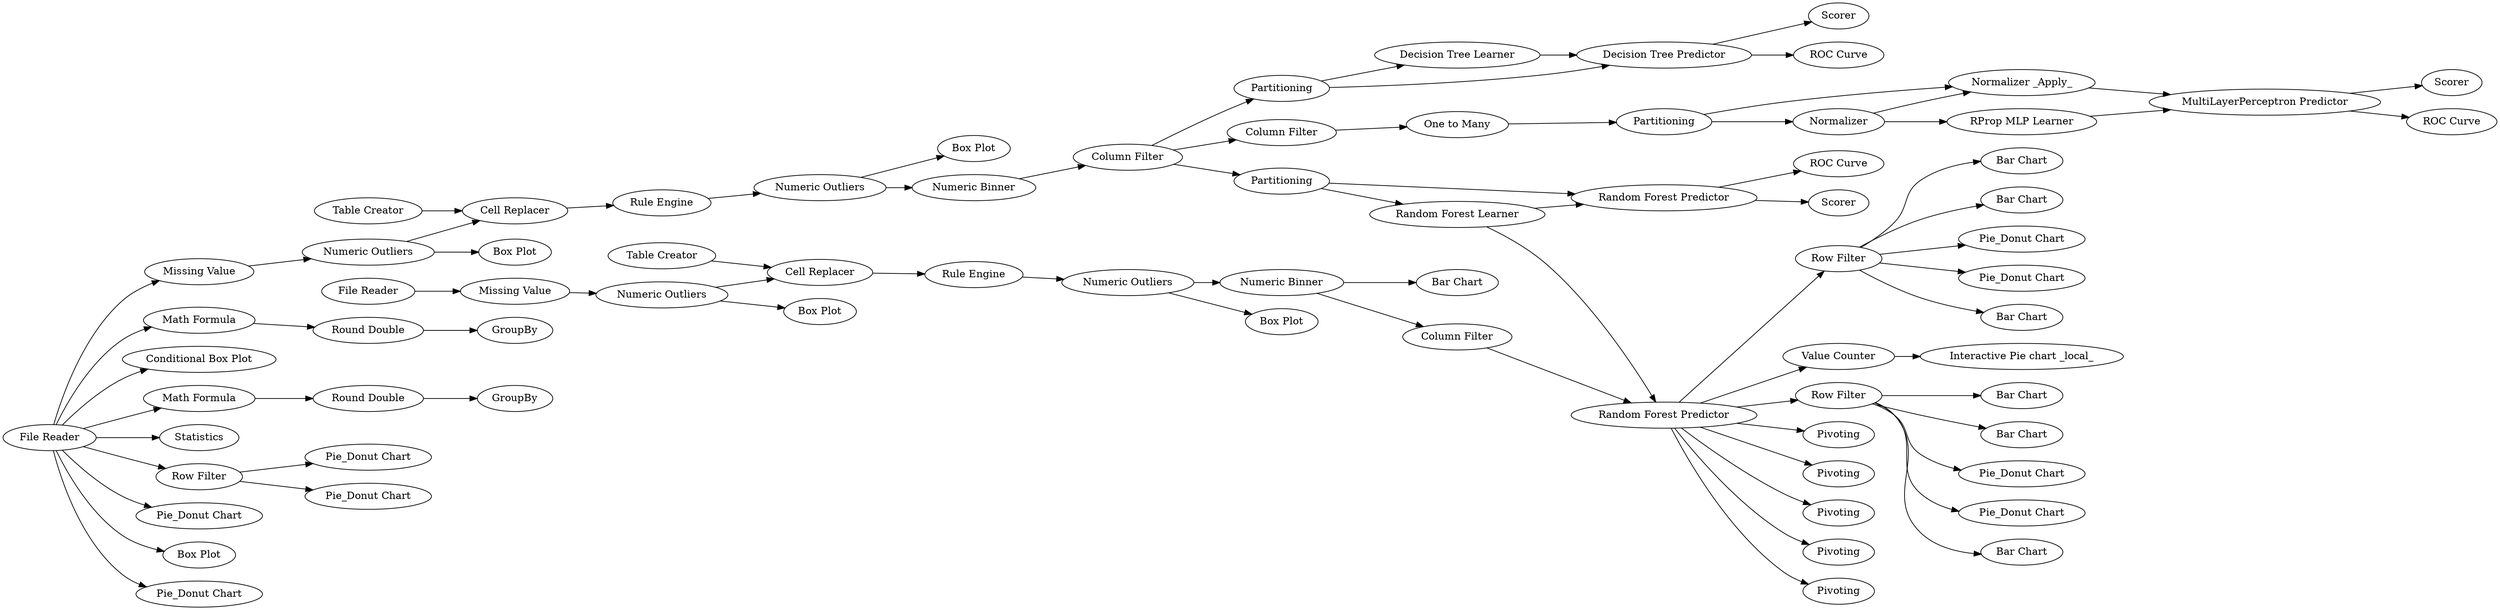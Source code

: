 digraph {
	114 -> 116
	92 -> 101
	74 -> 76
	10 -> 23
	1 -> 63
	103 -> 108
	61 -> 64
	51 -> 55
	115 -> 119
	76 -> 78
	115 -> 122
	114 -> 112
	94 -> 92
	79 -> 81
	71 -> 73
	73 -> 74
	1 -> 5
	73 -> 75
	1 -> 39
	103 -> 126
	1 -> 27
	108 -> 109
	65 -> 66
	115 -> 120
	107 -> 100
	87 -> 88
	103 -> 115
	103 -> 125
	1 -> 40
	1 -> 2
	58 -> 59
	101 -> 98
	61 -> 87
	115 -> 121
	76 -> 77
	5 -> 18
	1 -> 10
	100 -> 97
	27 -> 25
	103 -> 114
	93 -> 103
	97 -> 89
	103 -> 127
	52 -> 51
	82 -> 84
	1 -> 41
	64 -> 66
	45 -> 52
	82 -> 86
	64 -> 65
	61 -> 79
	88 -> 71
	75 -> 76
	98 -> 96
	58 -> 45
	55 -> 61
	23 -> 22
	40 -> 58
	66 -> 68
	114 -> 117
	79 -> 82
	98 -> 93
	97 -> 94
	101 -> 99
	103 -> 124
	103 -> 128
	115 -> 123
	81 -> 82
	81 -> 103
	1 -> 28
	51 -> 60
	90 -> 94
	114 -> 110
	66 -> 69
	114 -> 118
	56 -> 45
	71 -> 74
	18 -> 21
	27 -> 29
	27 [label="Row Filter"]
	55 [label="Numeric Binner"]
	103 [label="Random Forest Predictor"]
	126 [label=Pivoting]
	79 [label=Partitioning]
	89 [label="Box Plot"]
	128 [label=Pivoting]
	97 [label="Numeric Outliers"]
	18 [label="Round Double"]
	21 [label=GroupBy]
	58 [label="Numeric Outliers"]
	74 [label="Normalizer _Apply_"]
	108 [label="Value Counter"]
	122 [label="Pie_Donut Chart"]
	121 [label="Bar Chart"]
	78 [label=Scorer]
	39 [label=Statistics]
	64 [label=Partitioning]
	92 [label="Rule Engine"]
	84 [label="ROC Curve"]
	119 [label="Bar Chart"]
	41 [label="Box Plot"]
	98 [label="Numeric Binner"]
	51 [label="Numeric Outliers"]
	56 [label="Table Creator"]
	109 [label="Interactive Pie chart _local_"]
	25 [label="Pie_Donut Chart"]
	114 [label="Row Filter"]
	110 [label="Bar Chart"]
	10 [label="Math Formula"]
	59 [label="Box Plot"]
	75 [label="RProp MLP Learner"]
	86 [label=Scorer]
	123 [label="Bar Chart"]
	125 [label=Pivoting]
	1 [label="File Reader"]
	90 [label="Table Creator"]
	115 [label="Row Filter"]
	22 [label=GroupBy]
	87 [label="Column Filter"]
	28 [label="Pie_Donut Chart"]
	68 [label=Scorer]
	127 [label=Pivoting]
	23 [label="Round Double"]
	101 [label="Numeric Outliers"]
	112 [label="Pie_Donut Chart"]
	63 [label="Conditional Box Plot"]
	61 [label="Column Filter"]
	76 [label="MultiLayerPerceptron Predictor"]
	77 [label="ROC Curve"]
	93 [label="Column Filter"]
	100 [label="Missing Value"]
	124 [label=Pivoting]
	117 [label="Pie_Donut Chart"]
	60 [label="Box Plot"]
	81 [label="Random Forest Learner"]
	5 [label="Math Formula"]
	94 [label="Cell Replacer"]
	99 [label="Box Plot"]
	107 [label="File Reader"]
	96 [label="Bar Chart"]
	120 [label="Pie_Donut Chart"]
	66 [label="Decision Tree Predictor"]
	29 [label="Pie_Donut Chart"]
	82 [label="Random Forest Predictor"]
	65 [label="Decision Tree Learner"]
	69 [label="ROC Curve"]
	71 [label=Partitioning]
	118 [label="Bar Chart"]
	116 [label="Bar Chart"]
	88 [label="One to Many"]
	40 [label="Missing Value"]
	52 [label="Rule Engine"]
	73 [label=Normalizer]
	2 [label="Pie_Donut Chart"]
	45 [label="Cell Replacer"]
	rankdir=LR
}
